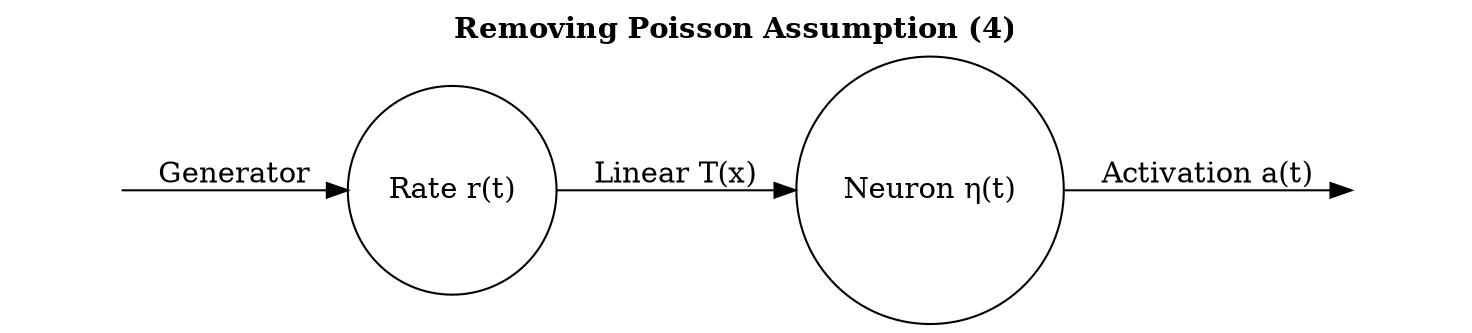 digraph D { 
    dpi=300
    rankdir=LR
    n0 [style=invis]
    n1 [shape=circle,label="Rate r(t)"]
    n2 [shape=circle,label="Neuron η(t)"]
    n3 [style=invis]

    n0 -> n1 [label="Generator"]
    n1 -> n2 [label="Linear T(x)"]
    n2 -> n3 [label="Activation a(t)"]

    labelloc="t";
    label=<<B>Removing Poisson Assumption (4)</B>>;
}
